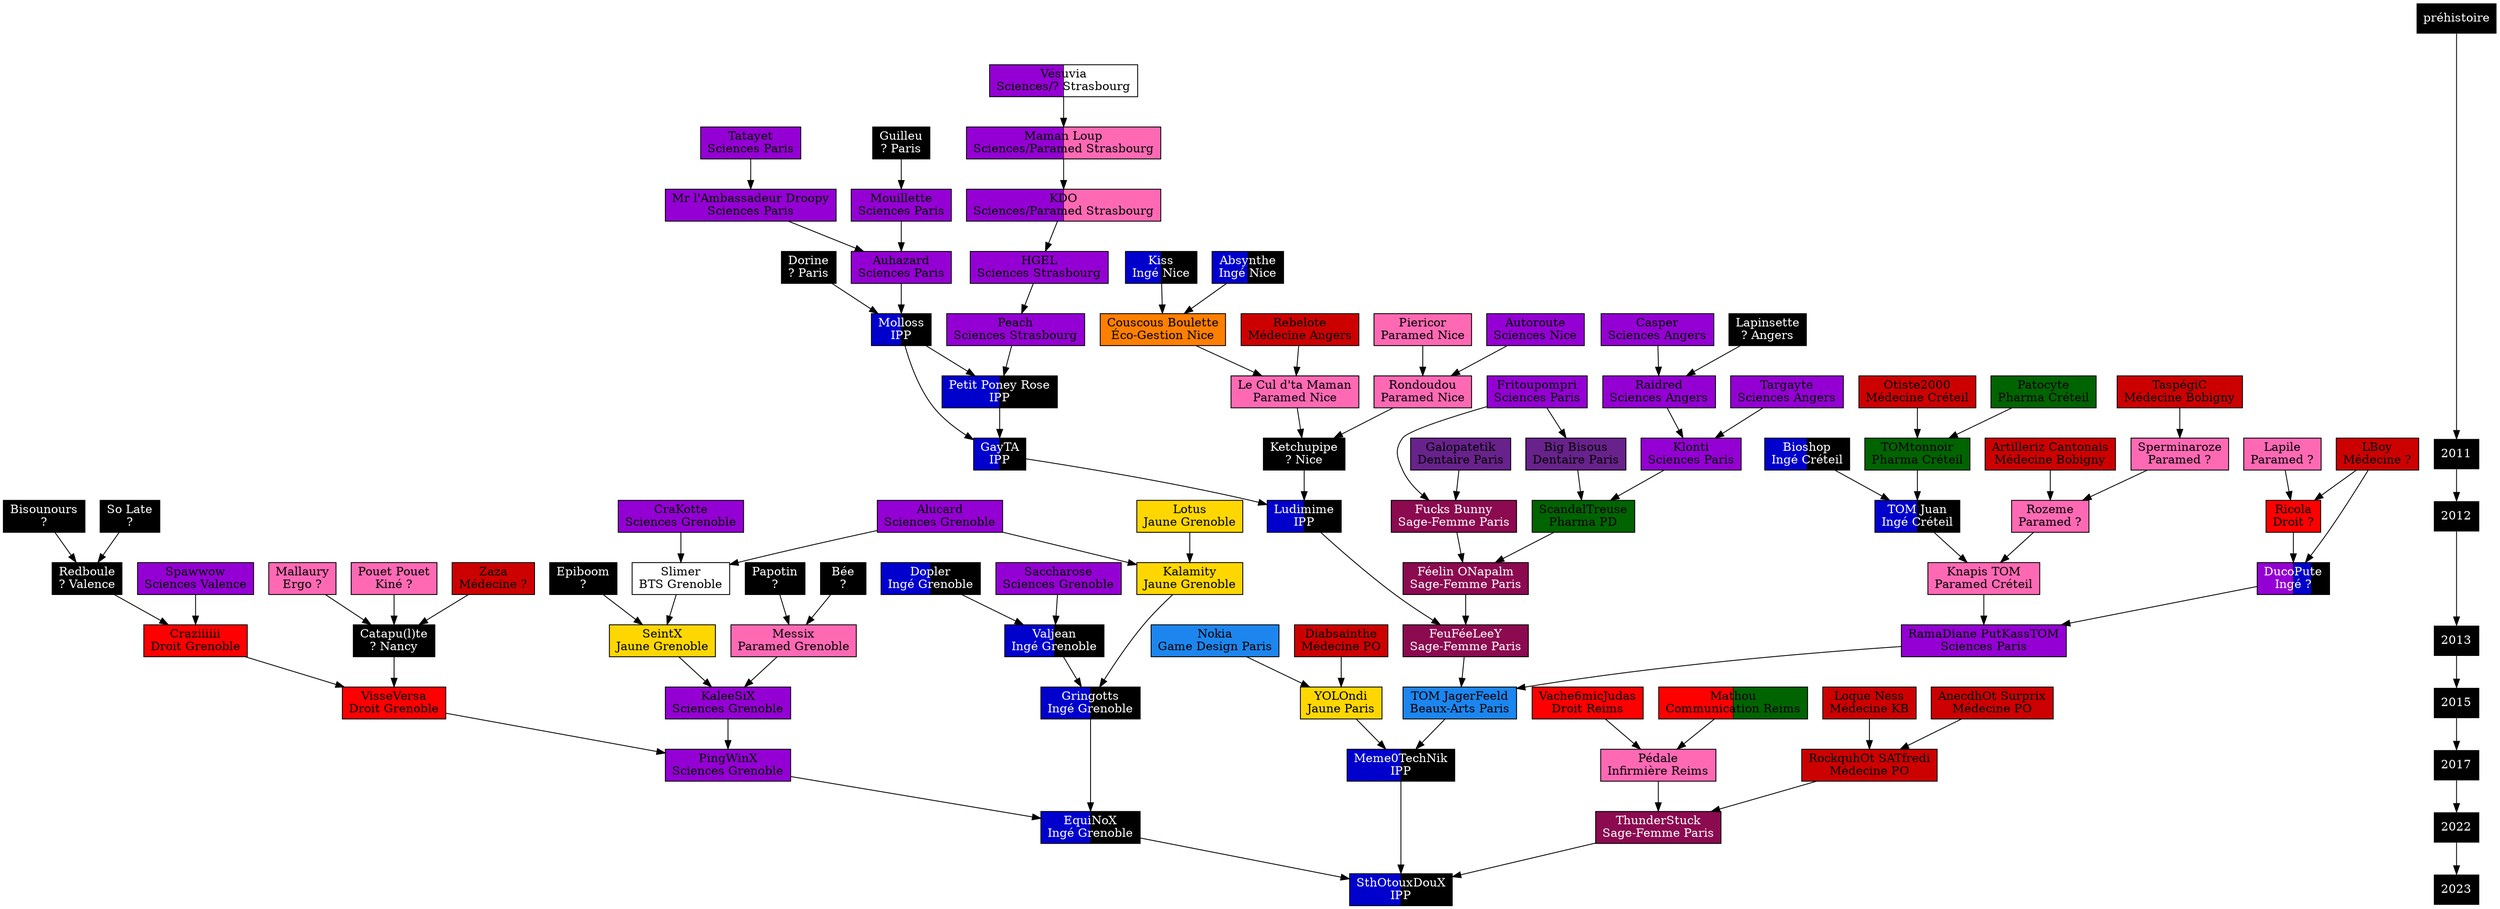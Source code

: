 digraph ArbreFal {

  /*
   * Caractéristiques globales
   */

  ranksep="0.5 equally";
  node [ shape=box, style=striped ]


  /*
   * Gens
   */


  // Architecture ; Arts du spectacle ; Arts numériques ; Audiovisuel ;
  // Beaux-Arts, Arts Plastiques

  node [ fillcolor="dodgerblue2", fontcolor=black ]
  "Nokia"                   [ label="\N\nGame Design Paris"                    ]
  "TOM JagerFeeld"          [ label="\N\nBeaux-Arts Paris"                     ] // Maud JF


  // BUT, DUT, BTS

  node [ fillcolor="white", fontcolor=black ]
  "Slimer"                  [ label="\N\nBTS Grenoble"                         ] // Anthony


  // Chirurgie Dentaire

  node [ fillcolor="darkorchid4", fontcolor=black ]
  "Big Bisous"              [ label="\N\nDentaire Paris"                       ]
  "Galopatetik"             [ label="\N\nDentaire Paris"                       ] // Ne pas contacter


  // Écoles de commerce, gestion, communication, journalisme

  node [ fillcolor="red:darkgreen", fontcolor=black ]
  "Mathou"                  [ label="\N\nCommunication Reims"                  ] // Pas de surnom


  // Droit

  node [ fillcolor="red", fontcolor=black ]
  "Craziiiiii"              [ label="\N\nDroit Grenoble"                       ] // Lydia
  "Ricola"                  [ label="\N\nDroit ?"                              ] // Alexandre Broult
  "Vache6micJudas"          [ label="\N\nDroit Reims"                          ] // Nicolas
  "VisseVersa"              [ label="\N\nDroit Grenoble"                       ] // Jérémy


  // Sciences économiques, Gestion, IAE

  node [ fillcolor="darkorange1", fontcolor=black ]
  "Couscous Boulette"       [ label="\N\nÉco-Gestion Nice"                     ]


  // Écoles d'ingénieurs

  node [ fillcolor="blue3:black", fontcolor=white ]
  "Absynthe"                [ label="\N\nIngé Nice"                            ]
  "Bioshop"                 [ label="\N\nIngé Créteil"                         ]
  "Dopler"                  [ label="\N\nIngé Grenoble"                        ] // Guillaume
  "EquiNoX"                 [ label="\N\nIngé Grenoble"                        ] // Catherine
  "GayTA"                   [ label="\N\nIPP"                                  ] // Camille
  "Gringotts"               [ label="\N\nIngé Grenoble"                        ] // Alice
  "Kiss"                    [ label="\N\nIngé Nice"                            ]
  "Ludimime"                [ label="\N\nIPP"                                  ] // Diego
  "Meme0TechNik"            [ label="\N\nIPP"                                  ] // Éric
  "Molloss"                 [ label="\N\nIPP"                                  ]
  "Petit Poney Rose"        [ label="\N\nIPP"                                  ]
  "SthOtouxDouX"            [ label="\N\nIPP"                                  ] // moi mdr
  "TOM Juan"                [ label="\N\nIngé Créteil"                         ] // Stéphane, Créateur des TOM
  "Valjean"                 [ label="\N\nIngé Grenoble"                        ] // Bastien


  // Lettres, Langues, Sciences humaines et Sciences sociales

  node [ fillcolor="gold", fontcolor=black ]
  "Kalamity"                [ label="\N\nJaune Grenoble"                       ] // Laetitia
  "Lotus"                   [ label="\N\nJaune Grenoble"                       ]
  "SeintX"                  [ label="\N\nJaune Grenoble"                       ] // Caroline
  "YOLOndi"                 [ label="\N\nJaune Paris"                          ] // Cassandre


  // Médecine

  node [ fillcolor="red3", fontcolor=black ]
  "AnecdhOt Surprix"        [ label="\N\nMédecine PO"                          ]
  "Artilleriz Cantonais"    [ label="\N\nMédecine Bobigny"                     ]
  "Diabsainthe"             [ label="\N\nMédecine PO"                          ]
  "LBoy"                    [ label="\N\nMédecine ?"                           ]
  "Loque Ness"              [ label="\N\nMédecine KB"                          ]
  "Otiste2000"              [ label="\N\nMédecine Créteil"                     ]
  "Rebelote"                [ label="\N\nMédecine Angers"                      ]
  "RockquhOt SATfredi"      [ label="\N\nMédecine PO"                          ] // Romain
  "TaspégiC"                [ label="\N\nMédecine Bobigny"                     ]
  "Zaza"                    [ label="\N\nMédecine ?"                           ]


  // Paramédical

  node [ fillcolor="hotpink", fontcolor=black ]
  "Knapis TOM"              [ label="\N\nParamed Créteil"                      ]
  "Lapile"                  [ label="\N\nParamed ?"                            ]
  "Le Cul d'ta Maman"       [ label="\N\nParamed Nice"                         ]
  "Mallaury"                [ label="\N\nErgo ?"                               ]
  "Messix"                  [ label="\N\nParamed Grenoble"                     ] // Marc
  "Piericor"                [ label="\N\nParamed Nice"                         ]
  "Pouet Pouet"             [ label="\N\nKiné ?"                               ] // Marcel
  "Pédale"                  [ label="\N\nInfirmière Reims"                     ] // Elsa
  "Rondoudou"               [ label="\N\nParamed Nice"                         ]
  "Rozeme"                  [ label="\N\nParamed ?"                            ]
  "Sperminaroze"            [ label="\N\nParamed ?"                            ]


  // Pharmacie

  node [ fillcolor="darkgreen", fontcolor=black ]
  "Patocyte"                [ label="\N\nPharma Créteil"                       ]
  "ScandalTreuse"           [ label="\N\nPharma PD"                            ] // Créatrice des Fées
  "TOMtonnoir"              [ label="\N\nPharma Créteil"                       ]


  // Sage-Femme

  node [ fillcolor="deeppink4", fontcolor=white ]
  "FeuFéeLeeY"              [ label="\N\nSage-Femme Paris"                     ] // Solange
  "Fucks Bunny"             [ label="\N\nSage-Femme Paris"                     ] // Charly
  "Féelin ONapalm"          [ label="\N\nSage-Femme Paris"                     ] // Pauline Eeou
  "ThunderStuck"            [ label="\N\nSage-Femme Paris"                     ]


  // Sciences

  node [ fillcolor="darkviolet", fontcolor=black ]
  "Alucard"                 [ label="\N\nSciences Grenoble"                    ]
  "Auhazard"                [ label="\N\nSciences Paris"                       ]
  "Autoroute"               [ label="\N\nSciences Nice"                        ]
  "Casper"                  [ label="\N\nSciences Angers"                      ]
  "CraKotte"                [ label="\N\nSciences Grenoble"                    ]
  "Fritoupompri"            [ label="\N\nSciences Paris"                       ] // Séverin Pompom
  "HGEL"                    [ label="\N\nSciences Strasbourg"                  ]
  "KaleeSiX"                [ label="\N\nSciences Grenoble"                    ] // Élodie
  "Klonti"                  [ label="\N\nSciences Paris"                       ]
  "Mouillette"              [ label="\N\nSciences Paris"                       ]
  "Mr l'Ambassadeur Droopy" [ label="\N\nSciences Paris"                       ]
  "Peach"                   [ label="\N\nSciences Strasbourg"                  ]
  "PingWinX"                [ label="\N\nSciences Grenoble"                    ] // Céline
  "Raidred"                 [ label="\N\nSciences Angers"                      ]
  "RamaDiane PutKassTOM"    [ label="\N\nSciences Paris"                       ]
  "Saccharose"              [ label="\N\nSciences Grenoble"                    ] // Charline
  "Spawwow"                 [ label="\N\nSciences Valence"                     ] // Willem
  "Targayte"                [ label="\N\nSciences Angers"                      ]
  "Tatayet"                 [ label="\N\nSciences Paris"                       ]


  // Cas particuliers

  node [ fillcolor="darkviolet:hotpink", fontcolor=black ]
  "KDO"                     [ label="\N\nSciences/Paramed Strasbourg"          ]
  "Maman Loup"              [ label="\N\nSciences/Paramed Strasbourg"          ]

  node [ fillcolor="darkviolet:white", fontcolor=black ]
  "Vésuvia"                 [ label="\N\nSciences/? Strasbourg"                ]

  node [ fillcolor="darkviolet;.5:blue3:black", fontcolor=white ]
  "DucoPute"                [ label="\N\nIngé ?"                               ] // Erwan Tocard


  // Filière Inconnue

  node [ fillcolor="black", fontcolor=white ]
  "Bisounours"              [ label="\N\n?"                                    ]
  "Bée"                     [ label="\N\n?"                                    ]
  "Catapu(l)te"             [ label="\N\n? Nancy"                              ] // Alix
  "Dorine"                  [ label="\N\n? Paris"                              ]
  "Epiboom"                 [ label="\N\n?"                                    ]
  "Guilleu"                 [ label="\N\n? Paris"                              ]
  "Ketchupipe"              [ label="\N\n? Nice"                               ] // Aurore d'Hossegor
  "Lapinsette"              [ label="\N\n? Angers"                             ]
  "Papotin"                 [ label="\N\n?"                                    ]
  "Redboule"                [ label="\N\n? Valence"                            ] // Séverine
  "So Late"                 [ label="\N\n?"                                    ]


  /*
   * Années baptême (WIP)
   */

  {
    node [shape=plaintext                                                 ]
    "préhistoire" -> 2011 -> 2012 -> 2013 -> 2015 -> 2017 -> 2022 -> 2023
  }

  { rank=source; "préhistoire"; }
  { rank=same; 2011; "GayTA"; }
  { rank=same; 2012; "Fucks Bunny"; }
  { rank=same; 2013; "RamaDiane PutKassTOM"; }
  { rank=same; 2015; "Gringotts"; "TOM JagerFeeld"; }
  { rank=same; 2017; "Meme0TechNik"; }
  { rank=same; 2022; "EquiNoX"; "ThunderStuck"; }
  { rank=same; 2023; "SthOtouxDouX"; }


  /*
   * Liens
   */

  "Absynthe"                -> "Couscous Boulette"
  "Alucard"                 -> "Kalamity"
  "Alucard"                 -> "Slimer"
  "AnecdhOt Surprix"        -> "RockquhOt SATfredi"
  "Artilleriz Cantonais"    -> "Rozeme"
  "Auhazard"                -> "Molloss"
  "Autoroute"               -> "Rondoudou"
  "Big Bisous"              -> "ScandalTreuse"
  "Bioshop"                 -> "TOM Juan"
  "Bisounours"              -> "Redboule"
  "Bée"                     -> "Messix"
  "Casper"                  -> "Raidred"
  "Catapu(l)te"             -> "VisseVersa"
  "Couscous Boulette"       -> "Le Cul d'ta Maman"
  "CraKotte"                -> "Slimer"
  "Craziiiiii"              -> "VisseVersa"
  "Diabsainthe"             -> "YOLOndi"
  "Dopler"                  -> "Valjean"
  "Dorine"                  -> "Molloss"
  "DucoPute"                -> "RamaDiane PutKassTOM"
  "Epiboom"                 -> "SeintX"
  "EquiNoX"                 -> "SthOtouxDouX"
  "FeuFéeLeeY"              -> "TOM JagerFeeld"
  "Fritoupompri"            -> "Big Bisous"
  "Fritoupompri"            -> "Fucks Bunny"
  "Fucks Bunny"             -> "Féelin ONapalm"
  "Féelin ONapalm"          -> "FeuFéeLeeY"
  "Galopatetik"             -> "Fucks Bunny"
  "GayTA"                   -> "Ludimime"
  "Gringotts"               -> "EquiNoX"
  "Guilleu"                 -> "Mouillette"
  "HGEL"                    -> "Peach"
  "KDO"                     -> "HGEL"
  "Kalamity"                -> "Gringotts"
  "KaleeSiX"                -> "PingWinX"
  "Ketchupipe"              -> "Ludimime"
  "Kiss"                    -> "Couscous Boulette"
  "Klonti"                  -> "ScandalTreuse"
  "Knapis TOM"              -> "RamaDiane PutKassTOM"
  "LBoy"                    -> "DucoPute"
  "LBoy"                    -> "Ricola"
  "Lapile"                  -> "Ricola"
  "Lapinsette"              -> "Raidred"
  "Le Cul d'ta Maman"       -> "Ketchupipe"
  "Loque Ness"              -> "RockquhOt SATfredi"
  "Lotus"                   -> "Kalamity"
  "Ludimime"                -> "FeuFéeLeeY"
  "Mallaury"                -> "Catapu(l)te"
  "Maman Loup"              -> "KDO"
  "Mathou"                  -> "Pédale"
  "Meme0TechNik"            -> "SthOtouxDouX"
  "Messix"                  -> "KaleeSiX"
  "Molloss"                 -> "GayTA"
  "Molloss"                 -> "Petit Poney Rose"
  "Mouillette"              -> "Auhazard"
  "Mr l'Ambassadeur Droopy" -> "Auhazard"
  "Nokia"                   -> "YOLOndi"
  "Otiste2000"              -> "TOMtonnoir"
  "Papotin"                 -> "Messix"
  "Patocyte"                -> "TOMtonnoir"
  "Peach"                   -> "Petit Poney Rose"
  "Petit Poney Rose"        -> "GayTA"
  "Piericor"                -> "Rondoudou"
  "PingWinX"                -> "EquiNoX"
  "Pouet Pouet"             -> "Catapu(l)te"
  "Pédale"                  -> "ThunderStuck"
  "Raidred"                 -> "Klonti"
  "RamaDiane PutKassTOM"    -> "TOM JagerFeeld"
  "Rebelote"                -> "Le Cul d'ta Maman"
  "Redboule"                -> "Craziiiiii"
  "Ricola"                  -> "DucoPute"
  "RockquhOt SATfredi"      -> "ThunderStuck"
  "Rondoudou"               -> "Ketchupipe"
  "Rozeme"                  -> "Knapis TOM"
  "Saccharose"              -> "Valjean"
  "ScandalTreuse"           -> "Féelin ONapalm"
  "SeintX"                  -> "KaleeSiX"
  "Slimer"                  -> "SeintX"
  "So Late"                 -> "Redboule"
  "Spawwow"                 -> "Craziiiiii"
  "Sperminaroze"            -> "Rozeme"
  "TOM JagerFeeld"          -> "Meme0TechNik"
  "TOM Juan"                -> "Knapis TOM"
  "TOMtonnoir"              -> "TOM Juan"
  "Targayte"                -> "Klonti"
  "TaspégiC"                -> "Sperminaroze"
  "Tatayet"                 -> "Mr l'Ambassadeur Droopy"
  "ThunderStuck"            -> "SthOtouxDouX"
  "Vache6micJudas"          -> "Pédale"
  "Valjean"                 -> "Gringotts"
  "VisseVersa"              -> "PingWinX"
  "Vésuvia"                 -> "Maman Loup"
  "YOLOndi"                 -> "Meme0TechNik"
  "Zaza"                    -> "Catapu(l)te"
}
